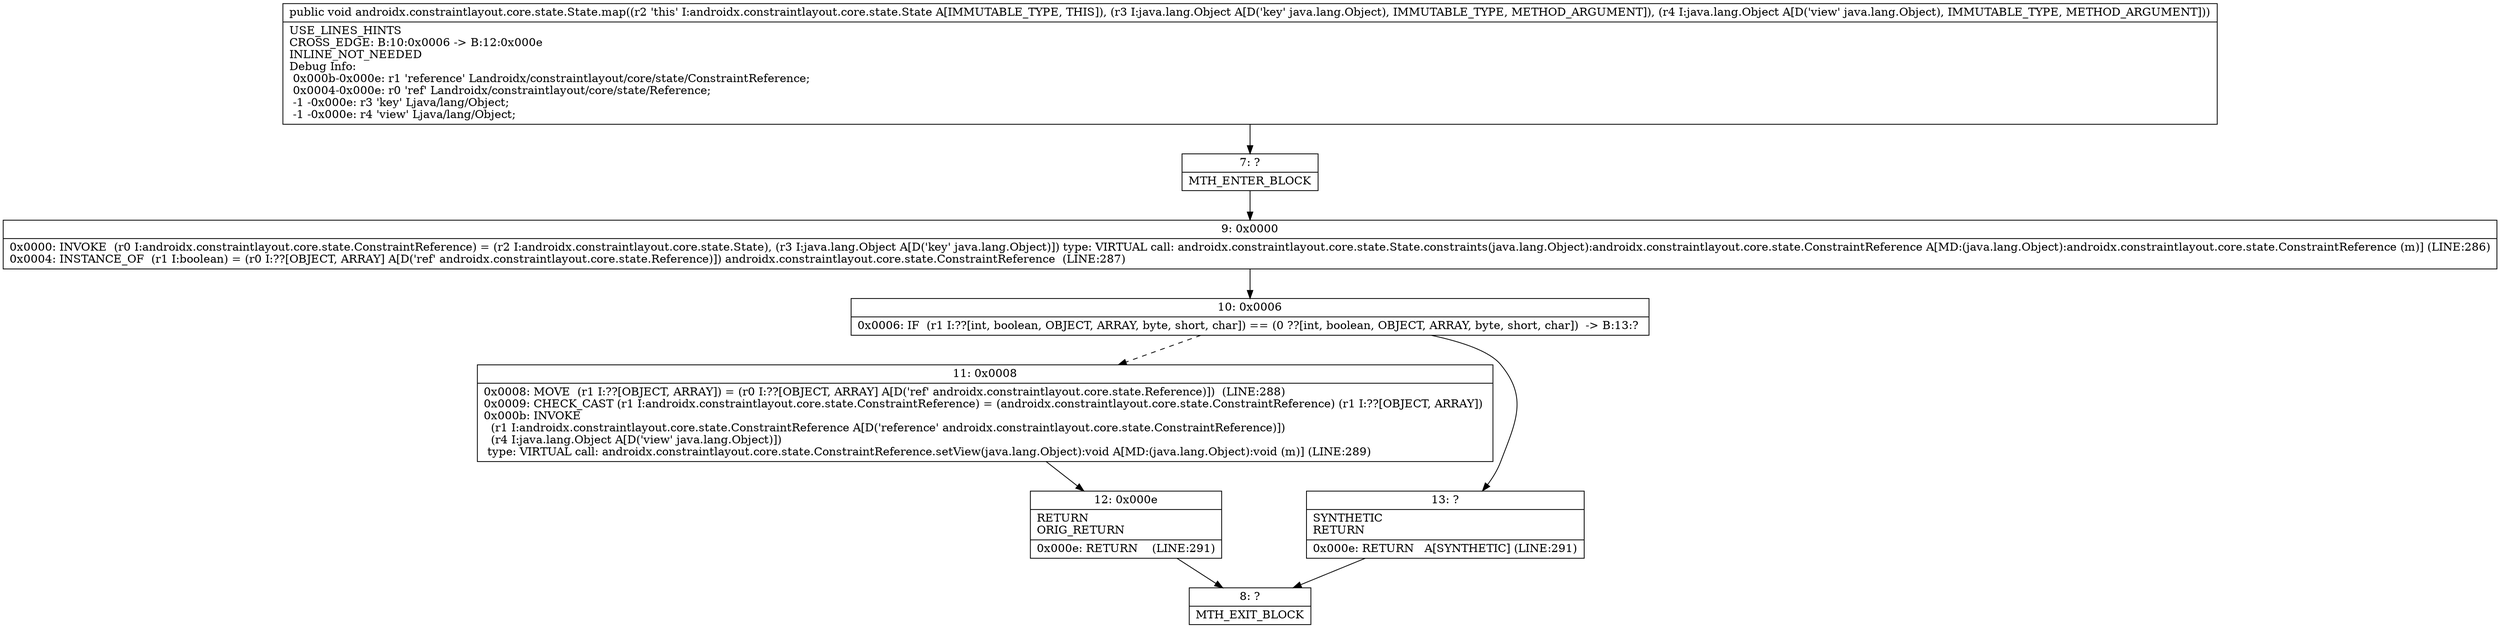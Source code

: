 digraph "CFG forandroidx.constraintlayout.core.state.State.map(Ljava\/lang\/Object;Ljava\/lang\/Object;)V" {
Node_7 [shape=record,label="{7\:\ ?|MTH_ENTER_BLOCK\l}"];
Node_9 [shape=record,label="{9\:\ 0x0000|0x0000: INVOKE  (r0 I:androidx.constraintlayout.core.state.ConstraintReference) = (r2 I:androidx.constraintlayout.core.state.State), (r3 I:java.lang.Object A[D('key' java.lang.Object)]) type: VIRTUAL call: androidx.constraintlayout.core.state.State.constraints(java.lang.Object):androidx.constraintlayout.core.state.ConstraintReference A[MD:(java.lang.Object):androidx.constraintlayout.core.state.ConstraintReference (m)] (LINE:286)\l0x0004: INSTANCE_OF  (r1 I:boolean) = (r0 I:??[OBJECT, ARRAY] A[D('ref' androidx.constraintlayout.core.state.Reference)]) androidx.constraintlayout.core.state.ConstraintReference  (LINE:287)\l}"];
Node_10 [shape=record,label="{10\:\ 0x0006|0x0006: IF  (r1 I:??[int, boolean, OBJECT, ARRAY, byte, short, char]) == (0 ??[int, boolean, OBJECT, ARRAY, byte, short, char])  \-\> B:13:? \l}"];
Node_11 [shape=record,label="{11\:\ 0x0008|0x0008: MOVE  (r1 I:??[OBJECT, ARRAY]) = (r0 I:??[OBJECT, ARRAY] A[D('ref' androidx.constraintlayout.core.state.Reference)])  (LINE:288)\l0x0009: CHECK_CAST (r1 I:androidx.constraintlayout.core.state.ConstraintReference) = (androidx.constraintlayout.core.state.ConstraintReference) (r1 I:??[OBJECT, ARRAY]) \l0x000b: INVOKE  \l  (r1 I:androidx.constraintlayout.core.state.ConstraintReference A[D('reference' androidx.constraintlayout.core.state.ConstraintReference)])\l  (r4 I:java.lang.Object A[D('view' java.lang.Object)])\l type: VIRTUAL call: androidx.constraintlayout.core.state.ConstraintReference.setView(java.lang.Object):void A[MD:(java.lang.Object):void (m)] (LINE:289)\l}"];
Node_12 [shape=record,label="{12\:\ 0x000e|RETURN\lORIG_RETURN\l|0x000e: RETURN    (LINE:291)\l}"];
Node_8 [shape=record,label="{8\:\ ?|MTH_EXIT_BLOCK\l}"];
Node_13 [shape=record,label="{13\:\ ?|SYNTHETIC\lRETURN\l|0x000e: RETURN   A[SYNTHETIC] (LINE:291)\l}"];
MethodNode[shape=record,label="{public void androidx.constraintlayout.core.state.State.map((r2 'this' I:androidx.constraintlayout.core.state.State A[IMMUTABLE_TYPE, THIS]), (r3 I:java.lang.Object A[D('key' java.lang.Object), IMMUTABLE_TYPE, METHOD_ARGUMENT]), (r4 I:java.lang.Object A[D('view' java.lang.Object), IMMUTABLE_TYPE, METHOD_ARGUMENT]))  | USE_LINES_HINTS\lCROSS_EDGE: B:10:0x0006 \-\> B:12:0x000e\lINLINE_NOT_NEEDED\lDebug Info:\l  0x000b\-0x000e: r1 'reference' Landroidx\/constraintlayout\/core\/state\/ConstraintReference;\l  0x0004\-0x000e: r0 'ref' Landroidx\/constraintlayout\/core\/state\/Reference;\l  \-1 \-0x000e: r3 'key' Ljava\/lang\/Object;\l  \-1 \-0x000e: r4 'view' Ljava\/lang\/Object;\l}"];
MethodNode -> Node_7;Node_7 -> Node_9;
Node_9 -> Node_10;
Node_10 -> Node_11[style=dashed];
Node_10 -> Node_13;
Node_11 -> Node_12;
Node_12 -> Node_8;
Node_13 -> Node_8;
}

